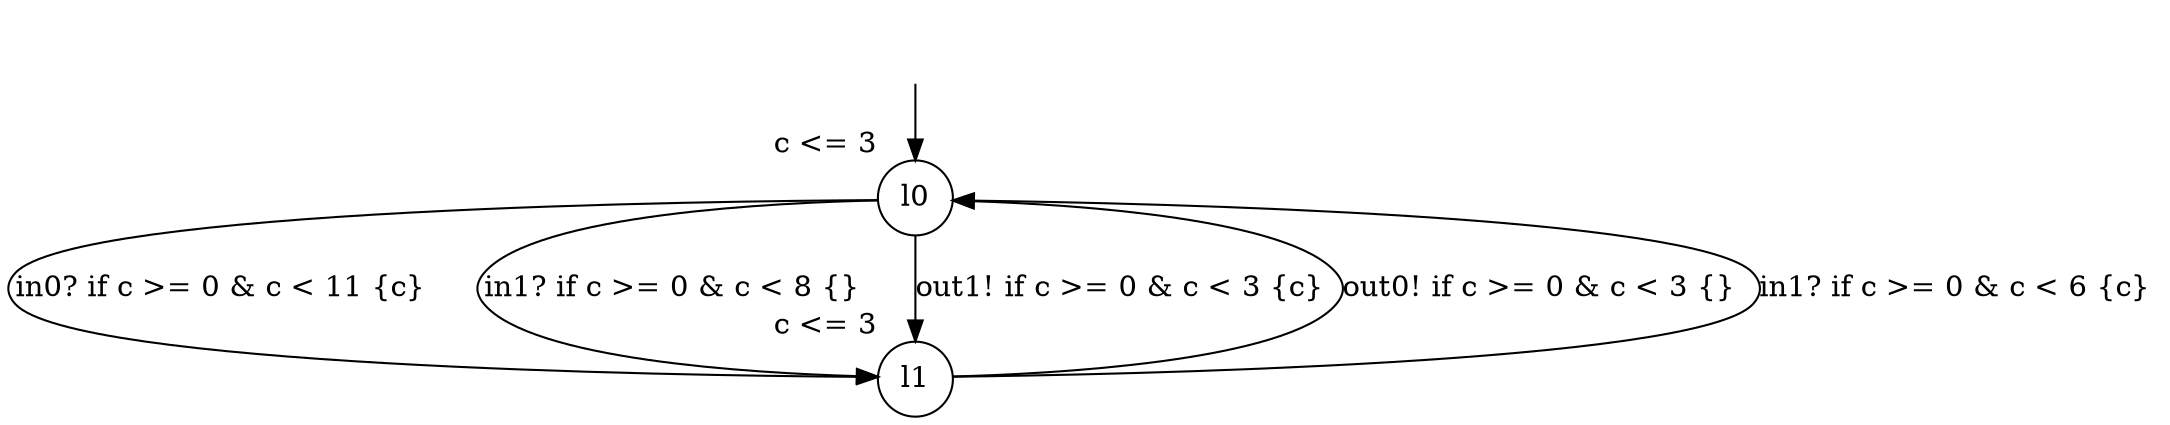 digraph g {
__start0 [label="" shape="none"];
l0 [shape="circle" margin=0 label="l0", xlabel="c <= 3"];
l1 [shape="circle" margin=0 label="l1", xlabel="c <= 3"];
l0 -> l1 [label="in0? if c >= 0 & c < 11 {c} "];
l0 -> l1 [label="in1? if c >= 0 & c < 8 {} "];
l0 -> l1 [label="out1! if c >= 0 & c < 3 {c} "];
l1 -> l0 [label="out0! if c >= 0 & c < 3 {} "];
l1 -> l0 [label="in1? if c >= 0 & c < 6 {c} "];
__start0 -> l0;
}
